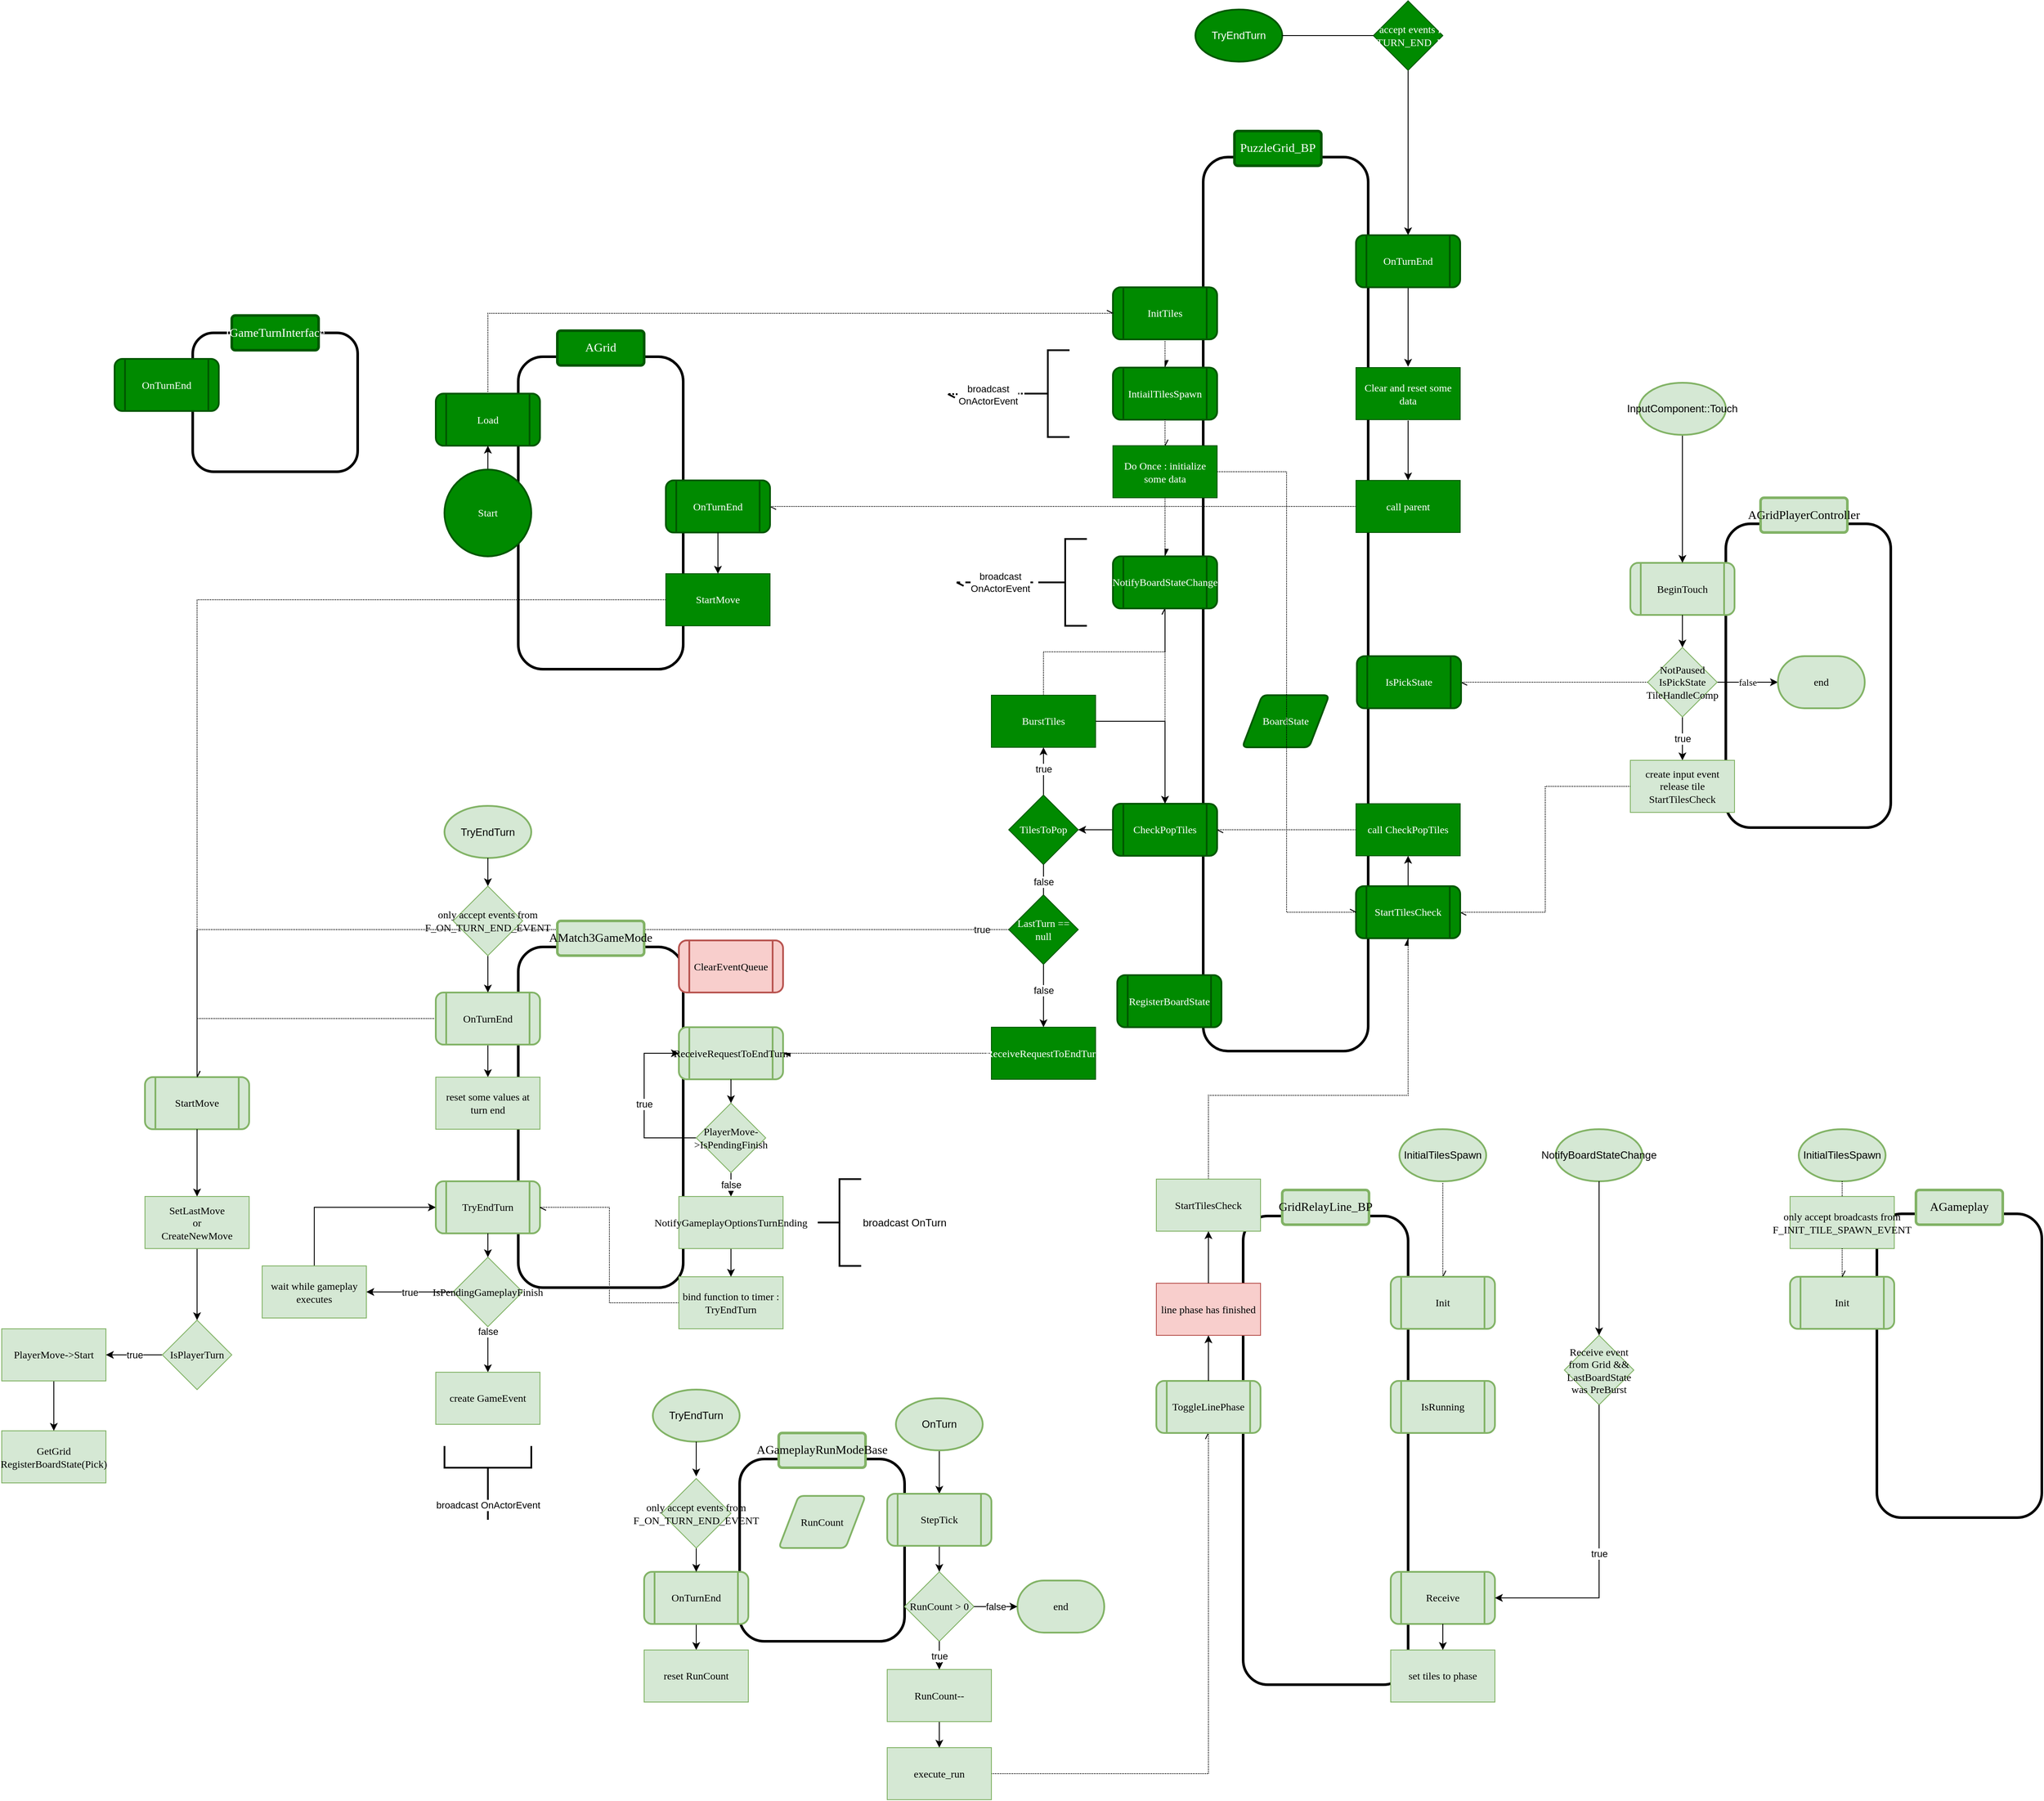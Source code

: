 <mxfile version="17.2.4" type="device"><diagram id="4u5bkuqh8i6XdxuR7M9z" name="Page-1"><mxGraphModel dx="3418" dy="2341" grid="0" gridSize="10" guides="1" tooltips="1" connect="1" arrows="1" fold="1" page="0" pageScale="1" pageWidth="850" pageHeight="1100" math="0" shadow="0"><root><mxCell id="0"/><mxCell id="1" parent="0"/><mxCell id="tUk5uRvc3jzENsE6eNhE-14" value="true" style="edgeStyle=orthogonalEdgeStyle;rounded=0;orthogonalLoop=1;jettySize=auto;html=1;entryX=0.5;entryY=0;entryDx=0;entryDy=0;dashed=1;dashPattern=1 1;endArrow=openAsync;endFill=0;exitX=0;exitY=0.5;exitDx=0;exitDy=0;" parent="1" source="tUk5uRvc3jzENsE6eNhE-1" target="tUk5uRvc3jzENsE6eNhE-5" edge="1"><mxGeometry x="-0.946" relative="1" as="geometry"><mxPoint x="-1090" y="-450" as="sourcePoint"/><mxPoint x="-1" as="offset"/></mxGeometry></mxCell><mxCell id="MBbvaIJwoHW28Qbj01Hp-18" value="" style="rounded=1;whiteSpace=wrap;html=1;fillColor=none;strokeWidth=3;fontFamily=SF Mono;container=0;" parent="1" vertex="1"><mxGeometry x="-1250" y="160" width="190" height="210" as="geometry"/></mxCell><mxCell id="Pdlf1XNlI2ffIAsFYT93-34" style="rounded=0;orthogonalLoop=1;jettySize=auto;html=1;exitX=0;exitY=0.5;exitDx=0;exitDy=0;entryX=1;entryY=0.5;entryDx=0;entryDy=0;fontFamily=SF Mono;dashed=1;dashPattern=1 1;startArrow=none;startFill=0;endArrow=openAsync;endFill=0;" parent="1" source="Pdlf1XNlI2ffIAsFYT93-3" target="Pdlf1XNlI2ffIAsFYT93-11" edge="1"><mxGeometry relative="1" as="geometry"/></mxCell><mxCell id="sbsRxTnk66kGfVWNklD2-23" value="" style="rounded=1;whiteSpace=wrap;html=1;fillColor=none;strokeWidth=3;fontFamily=SF Mono;" parent="1" vertex="1"><mxGeometry x="-114" y="-917.5" width="190" height="350" as="geometry"/></mxCell><mxCell id="sbsRxTnk66kGfVWNklD2-30" style="edgeStyle=orthogonalEdgeStyle;shape=connector;rounded=0;orthogonalLoop=1;jettySize=auto;html=1;exitX=1;exitY=0.5;exitDx=0;exitDy=0;labelBackgroundColor=default;fontFamily=SF Mono;fontSize=11;fontColor=default;endArrow=classic;endFill=1;strokeColor=default;" parent="1" edge="1"><mxGeometry relative="1" as="geometry"><mxPoint x="20" y="-710" as="sourcePoint"/></mxGeometry></mxCell><mxCell id="1tW_4isM74G8-kD3DywX-2" value="BeginTouch" style="shape=process;whiteSpace=wrap;html=1;backgroundOutline=1;fillColor=#d5e8d4;strokeColor=#82b366;rounded=1;fontFamily=SF Mono;strokeWidth=2;" parent="1" vertex="1"><mxGeometry x="-224" y="-872.5" width="120" height="60" as="geometry"/></mxCell><mxCell id="1tW_4isM74G8-kD3DywX-8" style="edgeStyle=orthogonalEdgeStyle;rounded=0;orthogonalLoop=1;jettySize=auto;html=1;exitX=0.5;exitY=1;exitDx=0;exitDy=0;entryX=0.5;entryY=0;entryDx=0;entryDy=0;endArrow=classic;endFill=1;fontFamily=SF Mono;" parent="1" source="1tW_4isM74G8-kD3DywX-2" target="Pdlf1XNlI2ffIAsFYT93-3" edge="1"><mxGeometry relative="1" as="geometry"/></mxCell><mxCell id="SENwZf0jZD7FWOnmWLHz-11" style="edgeStyle=orthogonalEdgeStyle;rounded=0;orthogonalLoop=1;jettySize=auto;html=1;exitX=1;exitY=0.5;exitDx=0;exitDy=0;entryX=0.5;entryY=0;entryDx=0;entryDy=0;fontFamily=SF Mono;" parent="1" edge="1"><mxGeometry relative="1" as="geometry"><mxPoint x="20" y="-710" as="sourcePoint"/></mxGeometry></mxCell><mxCell id="Pdlf1XNlI2ffIAsFYT93-6" value="false" style="edgeStyle=orthogonalEdgeStyle;rounded=0;orthogonalLoop=1;jettySize=auto;html=1;exitX=1;exitY=0.5;exitDx=0;exitDy=0;entryX=0;entryY=0.5;entryDx=0;entryDy=0;fontFamily=SF Mono;entryPerimeter=0;" parent="1" source="Pdlf1XNlI2ffIAsFYT93-3" target="Pdlf1XNlI2ffIAsFYT93-7" edge="1"><mxGeometry relative="1" as="geometry"><mxPoint x="-164" y="-647.5" as="targetPoint"/></mxGeometry></mxCell><mxCell id="8Kdt5oho96U8Z3RHlDYo-58" value="true" style="edgeStyle=orthogonalEdgeStyle;rounded=0;orthogonalLoop=1;jettySize=auto;html=1;exitX=0.5;exitY=1;exitDx=0;exitDy=0;" parent="1" source="Pdlf1XNlI2ffIAsFYT93-3" target="Pdlf1XNlI2ffIAsFYT93-4" edge="1"><mxGeometry relative="1" as="geometry"/></mxCell><mxCell id="Pdlf1XNlI2ffIAsFYT93-3" value="NotPaused&lt;br&gt;IsPickState&lt;br&gt;TileHandleComp" style="rhombus;whiteSpace=wrap;html=1;fontFamily=SF Mono;fillColor=#d5e8d4;strokeColor=#82b366;" parent="1" vertex="1"><mxGeometry x="-204" y="-775" width="80" height="80" as="geometry"/></mxCell><mxCell id="MBbvaIJwoHW28Qbj01Hp-10" style="edgeStyle=orthogonalEdgeStyle;rounded=0;orthogonalLoop=1;jettySize=auto;html=1;exitX=0;exitY=0.5;exitDx=0;exitDy=0;entryX=1;entryY=0.5;entryDx=0;entryDy=0;dashed=1;dashPattern=1 1;endArrow=openAsync;endFill=0;" parent="1" source="Pdlf1XNlI2ffIAsFYT93-4" target="8Kdt5oho96U8Z3RHlDYo-17" edge="1"><mxGeometry relative="1" as="geometry"/></mxCell><mxCell id="Pdlf1XNlI2ffIAsFYT93-4" value="create input event&lt;br&gt;release tile&lt;br&gt;StartTilesCheck" style="rounded=0;whiteSpace=wrap;html=1;fillColor=#d5e8d4;strokeColor=#82b366;fontFamily=SF Mono;" parent="1" vertex="1"><mxGeometry x="-224" y="-645" width="120" height="60" as="geometry"/></mxCell><mxCell id="Pdlf1XNlI2ffIAsFYT93-7" value="end" style="strokeWidth=2;html=1;shape=mxgraph.flowchart.terminator;whiteSpace=wrap;fontFamily=SF Mono;fillColor=#d5e8d4;strokeColor=#82b366;" parent="1" vertex="1"><mxGeometry x="-54" y="-765" width="100" height="60" as="geometry"/></mxCell><mxCell id="Pdlf1XNlI2ffIAsFYT93-8" value="" style="rounded=1;whiteSpace=wrap;html=1;fillColor=none;strokeWidth=3;fontFamily=SF Mono;" parent="1" vertex="1"><mxGeometry x="-716" y="-1340" width="190" height="1030" as="geometry"/></mxCell><mxCell id="Pdlf1XNlI2ffIAsFYT93-11" value="IsPickState" style="shape=process;whiteSpace=wrap;html=1;backgroundOutline=1;fillColor=#008a00;strokeColor=#005700;rounded=1;fontFamily=SF Mono;strokeWidth=2;fontColor=#ffffff;" parent="1" vertex="1"><mxGeometry x="-539" y="-765" width="120" height="60" as="geometry"/></mxCell><mxCell id="Pdlf1XNlI2ffIAsFYT93-56" style="rounded=0;orthogonalLoop=1;jettySize=auto;html=1;exitX=0;exitY=0.5;exitDx=0;exitDy=0;entryX=1;entryY=0.5;entryDx=0;entryDy=0;dashed=1;dashPattern=1 1;endArrow=async;endFill=1;edgeStyle=orthogonalEdgeStyle;" parent="1" source="Pdlf1XNlI2ffIAsFYT93-44" target="Pdlf1XNlI2ffIAsFYT93-46" edge="1"><mxGeometry relative="1" as="geometry"/></mxCell><mxCell id="Pdlf1XNlI2ffIAsFYT93-44" value="ReceiveRequestToEndTurn" style="rounded=0;whiteSpace=wrap;html=1;fillColor=#008a00;strokeColor=#005700;fontFamily=SF Mono;fontColor=#ffffff;" parent="1" vertex="1"><mxGeometry x="-960" y="-337.5" width="120" height="60" as="geometry"/></mxCell><mxCell id="Pdlf1XNlI2ffIAsFYT93-50" style="edgeStyle=orthogonalEdgeStyle;rounded=0;orthogonalLoop=1;jettySize=auto;html=1;exitX=0.5;exitY=1;exitDx=0;exitDy=0;entryX=0.5;entryY=0;entryDx=0;entryDy=0;exitPerimeter=0;" parent="1" source="TJxeZO9srh5Wf3bM02Mr-9" target="1tW_4isM74G8-kD3DywX-2" edge="1"><mxGeometry relative="1" as="geometry"><mxPoint x="-74" y="-1027.5" as="sourcePoint"/></mxGeometry></mxCell><mxCell id="Pdlf1XNlI2ffIAsFYT93-35" value="" style="rounded=1;whiteSpace=wrap;html=1;fillColor=none;strokeWidth=3;fontFamily=SF Mono;" parent="1" vertex="1"><mxGeometry x="-1505" y="-430" width="190" height="392.5" as="geometry"/></mxCell><mxCell id="Pdlf1XNlI2ffIAsFYT93-37" value="TryEndTurn" style="shape=process;whiteSpace=wrap;html=1;backgroundOutline=1;fillColor=#d5e8d4;strokeColor=#82b366;rounded=1;fontFamily=SF Mono;strokeWidth=2;" parent="1" vertex="1"><mxGeometry x="-1600" y="-160" width="120" height="60" as="geometry"/></mxCell><mxCell id="Pdlf1XNlI2ffIAsFYT93-69" value="true" style="edgeStyle=orthogonalEdgeStyle;rounded=0;orthogonalLoop=1;jettySize=auto;html=1;exitX=0;exitY=0.5;exitDx=0;exitDy=0;entryX=1;entryY=0.5;entryDx=0;entryDy=0;" parent="1" source="Pdlf1XNlI2ffIAsFYT93-39" target="Pdlf1XNlI2ffIAsFYT93-66" edge="1"><mxGeometry relative="1" as="geometry"/></mxCell><mxCell id="8Kdt5oho96U8Z3RHlDYo-18" value="false" style="edgeStyle=orthogonalEdgeStyle;rounded=0;orthogonalLoop=1;jettySize=auto;html=1;exitX=0.5;exitY=1;exitDx=0;exitDy=0;entryX=0.5;entryY=0;entryDx=0;entryDy=0;startArrow=none;startFill=0;endArrow=classic;endFill=1;" parent="1" source="Pdlf1XNlI2ffIAsFYT93-39" target="8Kdt5oho96U8Z3RHlDYo-21" edge="1"><mxGeometry x="-0.811" relative="1" as="geometry"><mxPoint x="-1540" y="57.5" as="targetPoint"/><mxPoint as="offset"/></mxGeometry></mxCell><mxCell id="Pdlf1XNlI2ffIAsFYT93-39" value="IsPendingGameplayFinish" style="rhombus;whiteSpace=wrap;html=1;fontFamily=SF Mono;fillColor=#d5e8d4;strokeColor=#82b366;" parent="1" vertex="1"><mxGeometry x="-1580" y="-72.5" width="80" height="80" as="geometry"/></mxCell><mxCell id="Pdlf1XNlI2ffIAsFYT93-42" style="edgeStyle=orthogonalEdgeStyle;rounded=0;orthogonalLoop=1;jettySize=auto;html=1;exitX=0.5;exitY=1;exitDx=0;exitDy=0;entryX=0.5;entryY=0;entryDx=0;entryDy=0;" parent="1" source="Pdlf1XNlI2ffIAsFYT93-37" target="Pdlf1XNlI2ffIAsFYT93-39" edge="1"><mxGeometry relative="1" as="geometry"/></mxCell><mxCell id="Pdlf1XNlI2ffIAsFYT93-70" style="edgeStyle=orthogonalEdgeStyle;rounded=0;orthogonalLoop=1;jettySize=auto;html=1;exitX=0.5;exitY=0;exitDx=0;exitDy=0;entryX=0;entryY=0.5;entryDx=0;entryDy=0;" parent="1" source="Pdlf1XNlI2ffIAsFYT93-66" target="Pdlf1XNlI2ffIAsFYT93-37" edge="1"><mxGeometry relative="1" as="geometry"/></mxCell><mxCell id="Pdlf1XNlI2ffIAsFYT93-66" value="wait while gameplay executes" style="rounded=0;whiteSpace=wrap;html=1;fillColor=#d5e8d4;strokeColor=#82b366;fontFamily=SF Mono;" parent="1" vertex="1"><mxGeometry x="-1800" y="-62.5" width="120" height="60" as="geometry"/></mxCell><mxCell id="8Kdt5oho96U8Z3RHlDYo-2" value="&lt;font style=&quot;font-size: 14px&quot;&gt;AMatch3GameMode&lt;/font&gt;" style="rounded=1;arcSize=10;whiteSpace=wrap;html=1;align=center;fillColor=#d5e8d4;strokeColor=#82b366;fontFamily=SF Mono;strokeWidth=3;" parent="1" vertex="1"><mxGeometry x="-1460" y="-460" width="100" height="40" as="geometry"/></mxCell><mxCell id="8Kdt5oho96U8Z3RHlDYo-3" value="&lt;font style=&quot;font-size: 14px&quot;&gt;PuzzleGrid_BP&lt;/font&gt;" style="rounded=1;arcSize=10;whiteSpace=wrap;html=1;align=center;fillColor=#008a00;strokeColor=#005700;fontFamily=SF Mono;strokeWidth=3;fontColor=#ffffff;" parent="1" vertex="1"><mxGeometry x="-680" y="-1370" width="100" height="40" as="geometry"/></mxCell><mxCell id="8Kdt5oho96U8Z3RHlDYo-4" value="&lt;font style=&quot;font-size: 14px&quot;&gt;AGridPlayerController&lt;/font&gt;" style="rounded=1;arcSize=10;whiteSpace=wrap;html=1;align=center;fillColor=#d5e8d4;strokeColor=#82b366;fontFamily=SF Mono;strokeWidth=3;" parent="1" vertex="1"><mxGeometry x="-74" y="-947.5" width="100" height="40" as="geometry"/></mxCell><mxCell id="8Kdt5oho96U8Z3RHlDYo-6" style="edgeStyle=orthogonalEdgeStyle;rounded=0;orthogonalLoop=1;jettySize=auto;html=1;exitX=0;exitY=0.5;exitDx=0;exitDy=0;entryX=1;entryY=0.5;entryDx=0;entryDy=0;dashed=1;dashPattern=1 1;endArrow=openAsync;endFill=0;" parent="1" source="Pdlf1XNlI2ffIAsFYT93-47" target="Pdlf1XNlI2ffIAsFYT93-37" edge="1"><mxGeometry relative="1" as="geometry"/></mxCell><mxCell id="8Kdt5oho96U8Z3RHlDYo-8" value="BoardState" style="shape=parallelogram;html=1;strokeWidth=2;perimeter=parallelogramPerimeter;whiteSpace=wrap;rounded=1;arcSize=12;size=0.23;fontFamily=SF Mono;fillColor=#008a00;strokeColor=#005700;fontColor=#ffffff;" parent="1" vertex="1"><mxGeometry x="-671" y="-720" width="100" height="60" as="geometry"/></mxCell><mxCell id="8Kdt5oho96U8Z3RHlDYo-12" value="RegisterBoardState" style="shape=process;whiteSpace=wrap;html=1;backgroundOutline=1;fillColor=#008a00;strokeColor=#005700;rounded=1;fontFamily=SF Mono;strokeWidth=2;fontColor=#ffffff;" parent="1" vertex="1"><mxGeometry x="-815" y="-397.5" width="120" height="60" as="geometry"/></mxCell><mxCell id="MBbvaIJwoHW28Qbj01Hp-40" style="edgeStyle=orthogonalEdgeStyle;rounded=0;orthogonalLoop=1;jettySize=auto;html=1;exitX=0.5;exitY=0;exitDx=0;exitDy=0;entryX=0.5;entryY=1;entryDx=0;entryDy=0;" parent="1" source="8Kdt5oho96U8Z3RHlDYo-17" target="MBbvaIJwoHW28Qbj01Hp-9" edge="1"><mxGeometry relative="1" as="geometry"/></mxCell><mxCell id="8Kdt5oho96U8Z3RHlDYo-17" value="StartTilesCheck" style="shape=process;whiteSpace=wrap;html=1;backgroundOutline=1;fillColor=#008a00;strokeColor=#005700;rounded=1;fontFamily=SF Mono;strokeWidth=2;fontColor=#ffffff;" parent="1" vertex="1"><mxGeometry x="-540" y="-500" width="120" height="60" as="geometry"/></mxCell><mxCell id="8Kdt5oho96U8Z3RHlDYo-21" value="create GameEvent" style="rounded=0;whiteSpace=wrap;html=1;fillColor=#d5e8d4;strokeColor=#82b366;fontFamily=SF Mono;" parent="1" vertex="1"><mxGeometry x="-1600" y="60" width="120" height="60" as="geometry"/></mxCell><mxCell id="8Kdt5oho96U8Z3RHlDYo-53" style="rounded=0;orthogonalLoop=1;jettySize=auto;html=1;exitX=0.5;exitY=0;exitDx=0;exitDy=0;entryX=0.5;entryY=1;entryDx=0;entryDy=0;dashed=1;dashPattern=1 1;endArrow=async;endFill=1;edgeStyle=orthogonalEdgeStyle;" parent="1" source="8Kdt5oho96U8Z3RHlDYo-50" target="8Kdt5oho96U8Z3RHlDYo-17" edge="1"><mxGeometry relative="1" as="geometry"><Array as="points"><mxPoint x="-710" y="-259"/><mxPoint x="-480" y="-259"/></Array></mxGeometry></mxCell><mxCell id="Pdlf1XNlI2ffIAsFYT93-46" value="ReceiveRequestToEndTurn" style="shape=process;whiteSpace=wrap;html=1;backgroundOutline=1;fillColor=#d5e8d4;strokeColor=#82b366;rounded=1;fontFamily=SF Mono;strokeWidth=2;perimeterSpacing=0;" parent="1" vertex="1"><mxGeometry x="-1320" y="-337.5" width="120" height="60" as="geometry"/></mxCell><mxCell id="Pdlf1XNlI2ffIAsFYT93-47" value="bind function to timer : TryEndTurn" style="rounded=0;whiteSpace=wrap;html=1;fillColor=#d5e8d4;strokeColor=#82b366;fontFamily=SF Mono;" parent="1" vertex="1"><mxGeometry x="-1320" y="-50" width="120" height="60" as="geometry"/></mxCell><mxCell id="Pdlf1XNlI2ffIAsFYT93-48" value="false" style="edgeStyle=orthogonalEdgeStyle;rounded=0;orthogonalLoop=1;jettySize=auto;html=1;exitX=0.5;exitY=1;exitDx=0;exitDy=0;entryX=0.5;entryY=0;entryDx=0;entryDy=0;startArrow=none;" parent="1" source="poTWbWpAR7tKlDeJ-Hli-2" target="MBbvaIJwoHW28Qbj01Hp-13" edge="1"><mxGeometry relative="1" as="geometry"/></mxCell><mxCell id="MBbvaIJwoHW28Qbj01Hp-12" style="edgeStyle=none;rounded=0;orthogonalLoop=1;jettySize=auto;html=1;exitX=0;exitY=0.5;exitDx=0;exitDy=0;entryX=1;entryY=0.5;entryDx=0;entryDy=0;dashed=1;dashPattern=1 1;endArrow=openAsync;endFill=0;" parent="1" source="MBbvaIJwoHW28Qbj01Hp-9" target="Pdlf1XNlI2ffIAsFYT93-51" edge="1"><mxGeometry relative="1" as="geometry"/></mxCell><mxCell id="MBbvaIJwoHW28Qbj01Hp-9" value="call CheckPopTiles" style="rounded=0;whiteSpace=wrap;html=1;fillColor=#008a00;strokeColor=#005700;fontFamily=SF Mono;fontColor=#ffffff;" parent="1" vertex="1"><mxGeometry x="-540" y="-595" width="120" height="60" as="geometry"/></mxCell><mxCell id="MBbvaIJwoHW28Qbj01Hp-15" style="edgeStyle=orthogonalEdgeStyle;rounded=0;orthogonalLoop=1;jettySize=auto;html=1;exitX=0.5;exitY=1;exitDx=0;exitDy=0;entryX=0.5;entryY=0;entryDx=0;entryDy=0;" parent="1" source="MBbvaIJwoHW28Qbj01Hp-13" target="Pdlf1XNlI2ffIAsFYT93-47" edge="1"><mxGeometry relative="1" as="geometry"/></mxCell><mxCell id="MBbvaIJwoHW28Qbj01Hp-13" value="NotifyGameplayOptionsTurnEnding" style="rounded=0;whiteSpace=wrap;html=1;fillColor=#d5e8d4;strokeColor=#82b366;fontFamily=SF Mono;" parent="1" vertex="1"><mxGeometry x="-1320" y="-142.5" width="120" height="60" as="geometry"/></mxCell><mxCell id="MBbvaIJwoHW28Qbj01Hp-26" style="rounded=0;orthogonalLoop=1;jettySize=auto;html=1;exitX=1;exitY=0.5;exitDx=0;exitDy=0;entryX=0.5;entryY=1;entryDx=0;entryDy=0;endArrow=openAsync;endFill=0;dashed=1;dashPattern=1 1;edgeStyle=orthogonalEdgeStyle;" parent="1" source="MBbvaIJwoHW28Qbj01Hp-21" target="8Kdt5oho96U8Z3RHlDYo-48" edge="1"><mxGeometry relative="1" as="geometry"/></mxCell><mxCell id="MBbvaIJwoHW28Qbj01Hp-28" value="broadcast OnTurn" style="strokeWidth=2;html=1;shape=mxgraph.flowchart.annotation_2;align=left;labelPosition=right;pointerEvents=1;rotation=0;fillColor=#d5e8d4;strokeColor=#000000;" parent="1" vertex="1"><mxGeometry x="-1160" y="-162.5" width="50" height="100" as="geometry"/></mxCell><mxCell id="MBbvaIJwoHW28Qbj01Hp-63" style="edgeStyle=orthogonalEdgeStyle;rounded=0;orthogonalLoop=1;jettySize=auto;html=1;exitX=0;exitY=0.5;exitDx=0;exitDy=0;entryX=1;entryY=0.5;entryDx=0;entryDy=0;" parent="1" edge="1"><mxGeometry relative="1" as="geometry"><mxPoint x="-820" y="-770" as="sourcePoint"/></mxGeometry></mxCell><mxCell id="MBbvaIJwoHW28Qbj01Hp-47" style="edgeStyle=orthogonalEdgeStyle;rounded=0;orthogonalLoop=1;jettySize=auto;html=1;exitX=0;exitY=0.5;exitDx=0;exitDy=0;entryX=1;entryY=0.5;entryDx=0;entryDy=0;" parent="1" source="Pdlf1XNlI2ffIAsFYT93-51" target="MBbvaIJwoHW28Qbj01Hp-43" edge="1"><mxGeometry relative="1" as="geometry"/></mxCell><mxCell id="TJxeZO9srh5Wf3bM02Mr-25" style="edgeStyle=orthogonalEdgeStyle;rounded=0;orthogonalLoop=1;jettySize=auto;html=1;exitX=0.5;exitY=0;exitDx=0;exitDy=0;entryX=0.5;entryY=1;entryDx=0;entryDy=0;dashed=1;dashPattern=1 1;endArrow=openAsync;endFill=0;" parent="1" source="Pdlf1XNlI2ffIAsFYT93-51" target="TJxeZO9srh5Wf3bM02Mr-4" edge="1"><mxGeometry relative="1" as="geometry"/></mxCell><mxCell id="Pdlf1XNlI2ffIAsFYT93-51" value="CheckPopTiles" style="shape=process;whiteSpace=wrap;html=1;backgroundOutline=1;fillColor=#008a00;strokeColor=#005700;rounded=1;fontFamily=SF Mono;strokeWidth=2;fontColor=#ffffff;" parent="1" vertex="1"><mxGeometry x="-820" y="-595" width="120" height="60" as="geometry"/></mxCell><mxCell id="MBbvaIJwoHW28Qbj01Hp-46" value="true" style="edgeStyle=orthogonalEdgeStyle;rounded=0;orthogonalLoop=1;jettySize=auto;html=1;exitX=0.5;exitY=0;exitDx=0;exitDy=0;entryX=0.5;entryY=1;entryDx=0;entryDy=0;" parent="1" source="MBbvaIJwoHW28Qbj01Hp-43" target="MBbvaIJwoHW28Qbj01Hp-44" edge="1"><mxGeometry x="0.111" relative="1" as="geometry"><mxPoint as="offset"/></mxGeometry></mxCell><mxCell id="poTWbWpAR7tKlDeJ-Hli-15" value="false" style="edgeStyle=orthogonalEdgeStyle;rounded=0;jumpStyle=none;jumpSize=6;orthogonalLoop=1;jettySize=auto;html=1;exitX=0.5;exitY=1;exitDx=0;exitDy=0;endArrow=classic;endFill=1;endSize=6;startArrow=none;" parent="1" source="tUk5uRvc3jzENsE6eNhE-1" target="Pdlf1XNlI2ffIAsFYT93-44" edge="1"><mxGeometry x="-0.172" relative="1" as="geometry"><Array as="points"><mxPoint x="-900" y="-380"/><mxPoint x="-900" y="-380"/></Array><mxPoint as="offset"/></mxGeometry></mxCell><mxCell id="MBbvaIJwoHW28Qbj01Hp-43" value="TilesToPop" style="rhombus;whiteSpace=wrap;html=1;fontFamily=SF Mono;fillColor=#008a00;strokeColor=#005700;fontColor=#ffffff;" parent="1" vertex="1"><mxGeometry x="-940" y="-605" width="80" height="80" as="geometry"/></mxCell><mxCell id="MBbvaIJwoHW28Qbj01Hp-45" style="edgeStyle=orthogonalEdgeStyle;rounded=0;orthogonalLoop=1;jettySize=auto;html=1;exitX=1;exitY=0.5;exitDx=0;exitDy=0;entryX=0.5;entryY=0;entryDx=0;entryDy=0;" parent="1" source="MBbvaIJwoHW28Qbj01Hp-44" target="Pdlf1XNlI2ffIAsFYT93-51" edge="1"><mxGeometry relative="1" as="geometry"/></mxCell><mxCell id="TJxeZO9srh5Wf3bM02Mr-59" style="edgeStyle=orthogonalEdgeStyle;rounded=0;orthogonalLoop=1;jettySize=auto;html=1;exitX=0.5;exitY=0;exitDx=0;exitDy=0;entryX=0.5;entryY=1;entryDx=0;entryDy=0;dashed=1;endArrow=openAsync;endFill=0;strokeWidth=1;dashPattern=1 1;" parent="1" source="MBbvaIJwoHW28Qbj01Hp-44" target="TJxeZO9srh5Wf3bM02Mr-4" edge="1"><mxGeometry relative="1" as="geometry"/></mxCell><mxCell id="MBbvaIJwoHW28Qbj01Hp-44" value="BurstTiles" style="rounded=0;whiteSpace=wrap;html=1;fillColor=#008a00;strokeColor=#005700;fontFamily=SF Mono;fontColor=#ffffff;" parent="1" vertex="1"><mxGeometry x="-960" y="-720" width="120" height="60" as="geometry"/></mxCell><mxCell id="8Kdt5oho96U8Z3RHlDYo-47" value="" style="rounded=1;whiteSpace=wrap;html=1;fillColor=none;strokeWidth=3;fontFamily=SF Mono;container=0;" parent="1" vertex="1"><mxGeometry x="-670" y="-120" width="190" height="540" as="geometry"/></mxCell><mxCell id="8Kdt5oho96U8Z3RHlDYo-46" value="&lt;span style=&quot;font-size: 14px&quot;&gt;GridRelayLine_BP&lt;/span&gt;" style="rounded=1;arcSize=10;whiteSpace=wrap;html=1;align=center;fillColor=#d5e8d4;strokeColor=#82b366;fontFamily=SF Mono;strokeWidth=3;container=0;" parent="1" vertex="1"><mxGeometry x="-625" y="-150" width="100" height="40" as="geometry"/></mxCell><mxCell id="8Kdt5oho96U8Z3RHlDYo-48" value="ToggleLinePhase" style="shape=process;whiteSpace=wrap;html=1;backgroundOutline=1;fillColor=#d5e8d4;strokeColor=#82b366;rounded=1;fontFamily=SF Mono;strokeWidth=2;container=0;" parent="1" vertex="1"><mxGeometry x="-770" y="70" width="120" height="60" as="geometry"/></mxCell><mxCell id="8Kdt5oho96U8Z3RHlDYo-49" value="line phase has finished" style="rounded=0;whiteSpace=wrap;html=1;fillColor=#f8cecc;strokeColor=#b85450;fontFamily=SF Mono;container=0;" parent="1" vertex="1"><mxGeometry x="-770" y="-42.5" width="120" height="60" as="geometry"/></mxCell><mxCell id="MBbvaIJwoHW28Qbj01Hp-24" style="edgeStyle=orthogonalEdgeStyle;rounded=0;orthogonalLoop=1;jettySize=auto;html=1;exitX=0.5;exitY=0;exitDx=0;exitDy=0;entryX=0.5;entryY=1;entryDx=0;entryDy=0;" parent="1" source="8Kdt5oho96U8Z3RHlDYo-48" target="8Kdt5oho96U8Z3RHlDYo-49" edge="1"><mxGeometry relative="1" as="geometry"/></mxCell><mxCell id="8Kdt5oho96U8Z3RHlDYo-50" value="StartTilesCheck" style="rounded=0;whiteSpace=wrap;html=1;fillColor=#d5e8d4;strokeColor=#82b366;fontFamily=SF Mono;container=0;" parent="1" vertex="1"><mxGeometry x="-770" y="-162.5" width="120" height="60" as="geometry"/></mxCell><mxCell id="MBbvaIJwoHW28Qbj01Hp-25" style="edgeStyle=orthogonalEdgeStyle;rounded=0;orthogonalLoop=1;jettySize=auto;html=1;exitX=0.5;exitY=0;exitDx=0;exitDy=0;entryX=0.5;entryY=1;entryDx=0;entryDy=0;" parent="1" source="8Kdt5oho96U8Z3RHlDYo-49" target="8Kdt5oho96U8Z3RHlDYo-50" edge="1"><mxGeometry relative="1" as="geometry"/></mxCell><mxCell id="MBbvaIJwoHW28Qbj01Hp-33" value="RunCount" style="shape=parallelogram;html=1;strokeWidth=2;perimeter=parallelogramPerimeter;whiteSpace=wrap;rounded=1;arcSize=12;size=0.23;fontFamily=SF Mono;fillColor=#d5e8d4;strokeColor=#82b366;" parent="1" vertex="1"><mxGeometry x="-1205" y="202.5" width="100" height="60" as="geometry"/></mxCell><mxCell id="MBbvaIJwoHW28Qbj01Hp-21" value="execute_run" style="rounded=0;whiteSpace=wrap;html=1;fillColor=#d5e8d4;strokeColor=#82b366;fontFamily=SF Mono;container=0;" parent="1" vertex="1"><mxGeometry x="-1080" y="492.5" width="120" height="60" as="geometry"/></mxCell><mxCell id="MBbvaIJwoHW28Qbj01Hp-19" value="&lt;span style=&quot;font-size: 14px&quot;&gt;AGameplayRunModeBase&lt;/span&gt;" style="rounded=1;arcSize=10;whiteSpace=wrap;html=1;align=center;fillColor=#d5e8d4;strokeColor=#82b366;fontFamily=SF Mono;strokeWidth=3;container=0;" parent="1" vertex="1"><mxGeometry x="-1205" y="130" width="100" height="40" as="geometry"/></mxCell><mxCell id="MBbvaIJwoHW28Qbj01Hp-30" value="RunCount &amp;gt; 0" style="rhombus;whiteSpace=wrap;html=1;fontFamily=SF Mono;fillColor=#d5e8d4;strokeColor=#82b366;" parent="1" vertex="1"><mxGeometry x="-1060" y="290" width="80" height="80" as="geometry"/></mxCell><mxCell id="MBbvaIJwoHW28Qbj01Hp-38" style="edgeStyle=orthogonalEdgeStyle;rounded=0;orthogonalLoop=1;jettySize=auto;html=1;exitX=0.5;exitY=1;exitDx=0;exitDy=0;entryX=0.5;entryY=0;entryDx=0;entryDy=0;" parent="1" source="MBbvaIJwoHW28Qbj01Hp-31" target="MBbvaIJwoHW28Qbj01Hp-21" edge="1"><mxGeometry relative="1" as="geometry"/></mxCell><mxCell id="MBbvaIJwoHW28Qbj01Hp-31" value="RunCount--" style="rounded=0;whiteSpace=wrap;html=1;fillColor=#d5e8d4;strokeColor=#82b366;fontFamily=SF Mono;container=0;" parent="1" vertex="1"><mxGeometry x="-1080" y="402.5" width="120" height="60" as="geometry"/></mxCell><mxCell id="MBbvaIJwoHW28Qbj01Hp-37" value="true" style="edgeStyle=orthogonalEdgeStyle;rounded=0;orthogonalLoop=1;jettySize=auto;html=1;exitX=0.5;exitY=1;exitDx=0;exitDy=0;entryX=0.5;entryY=0;entryDx=0;entryDy=0;" parent="1" source="MBbvaIJwoHW28Qbj01Hp-30" target="MBbvaIJwoHW28Qbj01Hp-31" edge="1"><mxGeometry relative="1" as="geometry"/></mxCell><mxCell id="MBbvaIJwoHW28Qbj01Hp-35" value="end" style="strokeWidth=2;html=1;shape=mxgraph.flowchart.terminator;whiteSpace=wrap;fontFamily=SF Mono;fillColor=#d5e8d4;strokeColor=#82b366;" parent="1" vertex="1"><mxGeometry x="-930" y="300" width="100" height="60" as="geometry"/></mxCell><mxCell id="MBbvaIJwoHW28Qbj01Hp-36" value="false" style="edgeStyle=orthogonalEdgeStyle;rounded=0;orthogonalLoop=1;jettySize=auto;html=1;exitX=1;exitY=0.5;exitDx=0;exitDy=0;entryX=0;entryY=0.5;entryDx=0;entryDy=0;entryPerimeter=0;" parent="1" source="MBbvaIJwoHW28Qbj01Hp-30" target="MBbvaIJwoHW28Qbj01Hp-35" edge="1"><mxGeometry relative="1" as="geometry"/></mxCell><mxCell id="MBbvaIJwoHW28Qbj01Hp-56" value="IsRunning" style="shape=process;whiteSpace=wrap;html=1;backgroundOutline=1;fillColor=#d5e8d4;strokeColor=#82b366;rounded=1;fontFamily=SF Mono;strokeWidth=2;container=0;" parent="1" vertex="1"><mxGeometry x="-500" y="70" width="120" height="60" as="geometry"/></mxCell><mxCell id="MBbvaIJwoHW28Qbj01Hp-71" value="broadcast OnActorEvent" style="edgeStyle=orthogonalEdgeStyle;rounded=0;orthogonalLoop=1;jettySize=auto;html=1;exitX=0;exitY=0.5;exitDx=0;exitDy=0;exitPerimeter=0;endArrow=none;endFill=0;strokeWidth=2;fillColor=#d5e8d4;strokeColor=#000000;" parent="1" source="MBbvaIJwoHW28Qbj01Hp-70" edge="1"><mxGeometry relative="1" as="geometry"><mxPoint x="-1540" y="230" as="targetPoint"/></mxGeometry></mxCell><mxCell id="MBbvaIJwoHW28Qbj01Hp-70" value="" style="strokeWidth=2;html=1;shape=mxgraph.flowchart.annotation_2;align=left;labelPosition=right;pointerEvents=1;rotation=-90;fillColor=#d5e8d4;strokeColor=#000000;" parent="1" vertex="1"><mxGeometry x="-1565" y="120" width="50" height="100" as="geometry"/></mxCell><mxCell id="MBbvaIJwoHW28Qbj01Hp-78" style="edgeStyle=orthogonalEdgeStyle;rounded=0;orthogonalLoop=1;jettySize=auto;html=1;exitX=0.5;exitY=1;exitDx=0;exitDy=0;entryX=0.5;entryY=0;entryDx=0;entryDy=0;strokeColor=#000000;startArrow=none;" parent="1" source="TJxeZO9srh5Wf3bM02Mr-76" target="MBbvaIJwoHW28Qbj01Hp-3" edge="1"><mxGeometry relative="1" as="geometry"/></mxCell><mxCell id="MBbvaIJwoHW28Qbj01Hp-76" style="edgeStyle=orthogonalEdgeStyle;rounded=0;orthogonalLoop=1;jettySize=auto;html=1;exitX=0.5;exitY=1;exitDx=0;exitDy=0;exitPerimeter=0;entryX=0.5;entryY=0;entryDx=0;entryDy=0;" parent="1" source="MBbvaIJwoHW28Qbj01Hp-75" target="MBbvaIJwoHW28Qbj01Hp-20" edge="1"><mxGeometry relative="1" as="geometry"/></mxCell><mxCell id="MBbvaIJwoHW28Qbj01Hp-75" value="OnTurn" style="strokeWidth=2;html=1;shape=mxgraph.flowchart.start_1;whiteSpace=wrap;fillColor=#d5e8d4;strokeColor=#82b366;" parent="1" vertex="1"><mxGeometry x="-1070" y="90" width="100" height="60" as="geometry"/></mxCell><mxCell id="MBbvaIJwoHW28Qbj01Hp-95" style="edgeStyle=orthogonalEdgeStyle;curved=1;rounded=0;orthogonalLoop=1;jettySize=auto;html=1;exitX=0.5;exitY=1;exitDx=0;exitDy=0;strokeColor=#000000;" parent="1" source="MBbvaIJwoHW28Qbj01Hp-20" target="MBbvaIJwoHW28Qbj01Hp-30" edge="1"><mxGeometry relative="1" as="geometry"/></mxCell><mxCell id="MBbvaIJwoHW28Qbj01Hp-20" value="StepTick" style="shape=process;whiteSpace=wrap;html=1;backgroundOutline=1;fillColor=#d5e8d4;strokeColor=#82b366;rounded=1;fontFamily=SF Mono;strokeWidth=2;container=0;" parent="1" vertex="1"><mxGeometry x="-1080" y="200" width="120" height="60" as="geometry"/></mxCell><mxCell id="MBbvaIJwoHW28Qbj01Hp-88" style="edgeStyle=orthogonalEdgeStyle;rounded=0;orthogonalLoop=1;jettySize=auto;html=1;exitX=0.5;exitY=1;exitDx=0;exitDy=0;entryX=0.5;entryY=0;entryDx=0;entryDy=0;strokeColor=#000000;" parent="1" source="MBbvaIJwoHW28Qbj01Hp-80" target="MBbvaIJwoHW28Qbj01Hp-87" edge="1"><mxGeometry relative="1" as="geometry"/></mxCell><mxCell id="MBbvaIJwoHW28Qbj01Hp-87" value="reset some values at turn end" style="rounded=0;whiteSpace=wrap;html=1;fontFamily=SF Mono;fillColor=#d5e8d4;strokeColor=#82b366;" parent="1" vertex="1"><mxGeometry x="-1600" y="-280" width="120" height="60" as="geometry"/></mxCell><mxCell id="MBbvaIJwoHW28Qbj01Hp-98" value="" style="rounded=1;whiteSpace=wrap;html=1;fillColor=none;strokeWidth=3;fontFamily=SF Mono;" parent="1" vertex="1"><mxGeometry x="-1880" y="-1137.5" width="190" height="160" as="geometry"/></mxCell><mxCell id="MBbvaIJwoHW28Qbj01Hp-99" value="&lt;span style=&quot;font-size: 14px&quot;&gt;IGameTurnInterface&lt;/span&gt;" style="rounded=1;arcSize=10;whiteSpace=wrap;html=1;align=center;fillColor=#008a00;strokeColor=#005700;fontFamily=SF Mono;strokeWidth=3;fontColor=#ffffff;" parent="1" vertex="1"><mxGeometry x="-1835" y="-1157.5" width="100" height="40" as="geometry"/></mxCell><mxCell id="MBbvaIJwoHW28Qbj01Hp-100" value="OnTurnEnd" style="shape=process;whiteSpace=wrap;html=1;backgroundOutline=1;fillColor=#008a00;strokeColor=#005700;rounded=1;fontFamily=SF Mono;strokeWidth=2;container=0;fontColor=#ffffff;" parent="1" vertex="1"><mxGeometry x="-1970" y="-1107.5" width="120" height="60" as="geometry"/></mxCell><mxCell id="TJxeZO9srh5Wf3bM02Mr-11" style="edgeStyle=orthogonalEdgeStyle;rounded=0;orthogonalLoop=1;jettySize=auto;html=1;exitX=0.5;exitY=1;exitDx=0;exitDy=0;entryX=0.5;entryY=0;entryDx=0;entryDy=0;endArrow=async;endFill=1;dashed=1;dashPattern=1 1;" parent="1" source="TJxeZO9srh5Wf3bM02Mr-5" target="TJxeZO9srh5Wf3bM02Mr-3" edge="1"><mxGeometry relative="1" as="geometry"/></mxCell><mxCell id="TJxeZO9srh5Wf3bM02Mr-5" value="InitTiles" style="shape=process;whiteSpace=wrap;html=1;backgroundOutline=1;fillColor=#008a00;strokeColor=#005700;rounded=1;fontFamily=SF Mono;strokeWidth=2;fontColor=#ffffff;" parent="1" vertex="1"><mxGeometry x="-820" y="-1190" width="120" height="60" as="geometry"/></mxCell><mxCell id="TJxeZO9srh5Wf3bM02Mr-12" style="edgeStyle=orthogonalEdgeStyle;rounded=0;orthogonalLoop=1;jettySize=auto;html=1;exitX=0.5;exitY=1;exitDx=0;exitDy=0;entryX=0.5;entryY=0;entryDx=0;entryDy=0;dashed=1;dashPattern=1 1;endArrow=async;endFill=1;startArrow=none;" parent="1" source="TJxeZO9srh5Wf3bM02Mr-21" target="TJxeZO9srh5Wf3bM02Mr-4" edge="1"><mxGeometry relative="1" as="geometry"><mxPoint x="-760" y="-930" as="sourcePoint"/></mxGeometry></mxCell><mxCell id="TJxeZO9srh5Wf3bM02Mr-3" value="IntiailTilesSpawn" style="shape=process;whiteSpace=wrap;html=1;backgroundOutline=1;fillColor=#008a00;strokeColor=#005700;rounded=1;fontFamily=SF Mono;strokeWidth=2;fontColor=#ffffff;" parent="1" vertex="1"><mxGeometry x="-820" y="-1097.5" width="120" height="60" as="geometry"/></mxCell><mxCell id="TJxeZO9srh5Wf3bM02Mr-4" value="NotifyBoardStateChange" style="shape=process;whiteSpace=wrap;html=1;backgroundOutline=1;fillColor=#008a00;strokeColor=#005700;rounded=1;fontFamily=SF Mono;strokeWidth=2;fontColor=#ffffff;" parent="1" vertex="1"><mxGeometry x="-820" y="-880" width="120" height="60" as="geometry"/></mxCell><mxCell id="TJxeZO9srh5Wf3bM02Mr-52" style="edgeStyle=orthogonalEdgeStyle;rounded=0;orthogonalLoop=1;jettySize=auto;html=1;exitX=0.5;exitY=1;exitDx=0;exitDy=0;" parent="1" source="MBbvaIJwoHW28Qbj01Hp-3" target="TJxeZO9srh5Wf3bM02Mr-13" edge="1"><mxGeometry relative="1" as="geometry"/></mxCell><mxCell id="MBbvaIJwoHW28Qbj01Hp-3" value="OnTurnEnd" style="shape=process;whiteSpace=wrap;html=1;backgroundOutline=1;fillColor=#008a00;strokeColor=#005700;rounded=1;fontFamily=SF Mono;strokeWidth=2;fontColor=#ffffff;" parent="1" vertex="1"><mxGeometry x="-540" y="-1250" width="120" height="60" as="geometry"/></mxCell><mxCell id="TJxeZO9srh5Wf3bM02Mr-7" style="edgeStyle=orthogonalEdgeStyle;rounded=0;orthogonalLoop=1;jettySize=auto;html=1;exitX=0.5;exitY=0;exitDx=0;exitDy=0;entryX=0;entryY=0.5;entryDx=0;entryDy=0;dashed=1;dashPattern=1 1;endArrow=openAsync;endFill=0;" parent="1" source="TJxeZO9srh5Wf3bM02Mr-6" target="TJxeZO9srh5Wf3bM02Mr-5" edge="1"><mxGeometry relative="1" as="geometry"/></mxCell><mxCell id="TJxeZO9srh5Wf3bM02Mr-9" value="InputComponent::Touch" style="strokeWidth=2;html=1;shape=mxgraph.flowchart.start_1;whiteSpace=wrap;fillColor=#d5e8d4;strokeColor=#82b366;" parent="1" vertex="1"><mxGeometry x="-214" y="-1080" width="100" height="60" as="geometry"/></mxCell><mxCell id="TJxeZO9srh5Wf3bM02Mr-17" style="edgeStyle=orthogonalEdgeStyle;rounded=0;orthogonalLoop=1;jettySize=auto;html=1;exitX=0.5;exitY=1;exitDx=0;exitDy=0;entryX=0.5;entryY=0;entryDx=0;entryDy=0;" parent="1" source="TJxeZO9srh5Wf3bM02Mr-13" target="TJxeZO9srh5Wf3bM02Mr-30" edge="1"><mxGeometry relative="1" as="geometry"><mxPoint x="-480" y="-1051" as="targetPoint"/></mxGeometry></mxCell><mxCell id="TJxeZO9srh5Wf3bM02Mr-13" value="Clear and reset some data" style="rounded=0;whiteSpace=wrap;html=1;fontFamily=SF Mono;fillColor=#008a00;strokeColor=#005700;perimeterSpacing=1;fontColor=#ffffff;" parent="1" vertex="1"><mxGeometry x="-540" y="-1097.5" width="120" height="60" as="geometry"/></mxCell><mxCell id="TJxeZO9srh5Wf3bM02Mr-20" value="" style="edgeStyle=orthogonalEdgeStyle;rounded=0;orthogonalLoop=1;jettySize=auto;html=1;exitX=0.5;exitY=1;exitDx=0;exitDy=0;entryX=0.5;entryY=0;entryDx=0;entryDy=0;dashed=1;dashPattern=1 1;endArrow=openAsync;endFill=0;" parent="1" source="TJxeZO9srh5Wf3bM02Mr-3" edge="1"><mxGeometry relative="1" as="geometry"><mxPoint x="-760" y="-1037.5" as="sourcePoint"/><mxPoint x="-760" y="-1007.5" as="targetPoint"/></mxGeometry></mxCell><mxCell id="poTWbWpAR7tKlDeJ-Hli-1" style="edgeStyle=orthogonalEdgeStyle;rounded=0;orthogonalLoop=1;jettySize=auto;html=1;exitX=1;exitY=0.5;exitDx=0;exitDy=0;entryX=0;entryY=0.5;entryDx=0;entryDy=0;dashed=1;dashPattern=1 1;endArrow=openAsync;endFill=0;" parent="1" source="TJxeZO9srh5Wf3bM02Mr-21" target="8Kdt5oho96U8Z3RHlDYo-17" edge="1"><mxGeometry relative="1" as="geometry"/></mxCell><mxCell id="TJxeZO9srh5Wf3bM02Mr-21" value="Do Once : initialize some data" style="rounded=0;whiteSpace=wrap;html=1;fontFamily=SF Mono;fillColor=#008a00;strokeColor=#005700;fontColor=#ffffff;" parent="1" vertex="1"><mxGeometry x="-820" y="-1007.5" width="120" height="60" as="geometry"/></mxCell><mxCell id="TJxeZO9srh5Wf3bM02Mr-26" value="TryEndTurn" style="strokeWidth=2;html=1;shape=mxgraph.flowchart.start_1;whiteSpace=wrap;fillColor=#008a00;strokeColor=#005700;fontColor=#ffffff;" parent="1" vertex="1"><mxGeometry x="-725" y="-1510" width="100" height="60" as="geometry"/></mxCell><mxCell id="TJxeZO9srh5Wf3bM02Mr-31" style="edgeStyle=orthogonalEdgeStyle;rounded=0;orthogonalLoop=1;jettySize=auto;html=1;exitX=0;exitY=0.5;exitDx=0;exitDy=0;entryX=1;entryY=0.5;entryDx=0;entryDy=0;dashed=1;dashPattern=1 1;endArrow=openAsync;endFill=0;" parent="1" source="TJxeZO9srh5Wf3bM02Mr-30" target="TJxeZO9srh5Wf3bM02Mr-28" edge="1"><mxGeometry relative="1" as="geometry"/></mxCell><mxCell id="TJxeZO9srh5Wf3bM02Mr-30" value="call parent" style="rounded=0;whiteSpace=wrap;html=1;fontFamily=SF Mono;fillColor=#008a00;strokeColor=#005700;fontColor=#ffffff;" parent="1" vertex="1"><mxGeometry x="-540" y="-967.5" width="120" height="60" as="geometry"/></mxCell><mxCell id="TJxeZO9srh5Wf3bM02Mr-34" style="edgeStyle=orthogonalEdgeStyle;rounded=0;orthogonalLoop=1;jettySize=auto;html=1;exitX=0.5;exitY=1;exitDx=0;exitDy=0;exitPerimeter=0;entryX=0.5;entryY=0;entryDx=0;entryDy=0;dashed=1;dashPattern=1 1;endArrow=openAsync;endFill=0;startArrow=none;" parent="1" source="TJxeZO9srh5Wf3bM02Mr-32" target="TJxeZO9srh5Wf3bM02Mr-33" edge="1"><mxGeometry relative="1" as="geometry"><mxPoint x="-440" y="-82.5" as="sourcePoint"/></mxGeometry></mxCell><mxCell id="TJxeZO9srh5Wf3bM02Mr-32" value="InitialTilesSpawn" style="strokeWidth=2;html=1;shape=mxgraph.flowchart.start_1;whiteSpace=wrap;fillColor=#d5e8d4;strokeColor=#82b366;" parent="1" vertex="1"><mxGeometry x="-490" y="-220" width="100" height="60" as="geometry"/></mxCell><mxCell id="TJxeZO9srh5Wf3bM02Mr-33" value="Init" style="shape=process;whiteSpace=wrap;html=1;backgroundOutline=1;fillColor=#d5e8d4;strokeColor=#82b366;rounded=1;fontFamily=SF Mono;strokeWidth=2;container=0;" parent="1" vertex="1"><mxGeometry x="-500" y="-50" width="120" height="60" as="geometry"/></mxCell><mxCell id="TJxeZO9srh5Wf3bM02Mr-42" value="broadcast&lt;br&gt;OnActorEvent" style="edgeStyle=orthogonalEdgeStyle;rounded=0;orthogonalLoop=1;jettySize=auto;html=1;exitX=0;exitY=0.5;exitDx=0;exitDy=0;exitPerimeter=0;dashed=1;dashPattern=1 1;endArrow=openAsync;endFill=0;strokeWidth=2;" parent="1" source="TJxeZO9srh5Wf3bM02Mr-41" edge="1"><mxGeometry relative="1" as="geometry"><mxPoint x="-1010" y="-1067" as="targetPoint"/></mxGeometry></mxCell><mxCell id="TJxeZO9srh5Wf3bM02Mr-41" value="" style="strokeWidth=2;html=1;shape=mxgraph.flowchart.annotation_2;align=left;labelPosition=right;pointerEvents=1;rotation=0;fillColor=#d5e8d4;strokeColor=#000000;" parent="1" vertex="1"><mxGeometry x="-920" y="-1117.5" width="50" height="100" as="geometry"/></mxCell><mxCell id="MBbvaIJwoHW28Qbj01Hp-92" value="TryEndTurn" style="strokeWidth=2;html=1;shape=mxgraph.flowchart.start_1;whiteSpace=wrap;fillColor=#d5e8d4;strokeColor=#82b366;" parent="1" vertex="1"><mxGeometry x="-1350" y="80" width="100" height="60" as="geometry"/></mxCell><mxCell id="TJxeZO9srh5Wf3bM02Mr-83" style="edgeStyle=orthogonalEdgeStyle;rounded=0;orthogonalLoop=1;jettySize=auto;html=1;exitX=0.5;exitY=1;exitDx=0;exitDy=0;entryX=0.5;entryY=0;entryDx=0;entryDy=0;endArrow=classic;endFill=1;" parent="1" source="MBbvaIJwoHW28Qbj01Hp-93" target="TJxeZO9srh5Wf3bM02Mr-82" edge="1"><mxGeometry relative="1" as="geometry"/></mxCell><mxCell id="MBbvaIJwoHW28Qbj01Hp-93" value="OnTurnEnd" style="shape=process;whiteSpace=wrap;html=1;backgroundOutline=1;fillColor=#d5e8d4;strokeColor=#82b366;rounded=1;fontFamily=SF Mono;strokeWidth=2;container=0;" parent="1" vertex="1"><mxGeometry x="-1360" y="290" width="120" height="60" as="geometry"/></mxCell><mxCell id="MBbvaIJwoHW28Qbj01Hp-94" style="edgeStyle=orthogonalEdgeStyle;rounded=0;orthogonalLoop=1;jettySize=auto;html=1;exitX=0.5;exitY=1;exitDx=0;exitDy=0;exitPerimeter=0;entryX=0.5;entryY=0;entryDx=0;entryDy=0;strokeColor=#000000;startArrow=none;" parent="1" source="TJxeZO9srh5Wf3bM02Mr-79" target="MBbvaIJwoHW28Qbj01Hp-93" edge="1"><mxGeometry relative="1" as="geometry"><mxPoint x="-1300" y="220" as="sourcePoint"/></mxGeometry></mxCell><mxCell id="TJxeZO9srh5Wf3bM02Mr-54" value="" style="edgeStyle=orthogonalEdgeStyle;rounded=0;orthogonalLoop=1;jettySize=auto;html=1;exitX=0.5;exitY=1;exitDx=0;exitDy=0;exitPerimeter=0;strokeColor=#000000;endArrow=classic;endFill=1;" parent="1" source="MBbvaIJwoHW28Qbj01Hp-92" edge="1"><mxGeometry relative="1" as="geometry"><mxPoint x="-1300" y="140" as="sourcePoint"/><mxPoint x="-1300" y="180" as="targetPoint"/></mxGeometry></mxCell><mxCell id="MBbvaIJwoHW28Qbj01Hp-74" value="TryEndTurn" style="strokeWidth=2;html=1;shape=mxgraph.flowchart.start_1;whiteSpace=wrap;fillColor=#d5e8d4;strokeColor=#82b366;" parent="1" vertex="1"><mxGeometry x="-1590" y="-592.5" width="100" height="60" as="geometry"/></mxCell><mxCell id="tUk5uRvc3jzENsE6eNhE-13" style="edgeStyle=orthogonalEdgeStyle;rounded=0;orthogonalLoop=1;jettySize=auto;html=1;exitX=0;exitY=0.5;exitDx=0;exitDy=0;dashed=1;dashPattern=1 1;endArrow=openAsync;endFill=0;" parent="1" source="MBbvaIJwoHW28Qbj01Hp-80" target="tUk5uRvc3jzENsE6eNhE-5" edge="1"><mxGeometry relative="1" as="geometry"/></mxCell><mxCell id="MBbvaIJwoHW28Qbj01Hp-80" value="OnTurnEnd" style="shape=process;whiteSpace=wrap;html=1;backgroundOutline=1;fillColor=#d5e8d4;strokeColor=#82b366;rounded=1;fontFamily=SF Mono;strokeWidth=2;container=0;" parent="1" vertex="1"><mxGeometry x="-1600" y="-377.5" width="120" height="60" as="geometry"/></mxCell><mxCell id="MBbvaIJwoHW28Qbj01Hp-81" style="edgeStyle=orthogonalEdgeStyle;rounded=0;orthogonalLoop=1;jettySize=auto;html=1;exitX=0.5;exitY=1;exitDx=0;exitDy=0;exitPerimeter=0;entryX=0.5;entryY=0;entryDx=0;entryDy=0;strokeColor=#000000;startArrow=none;" parent="1" source="TJxeZO9srh5Wf3bM02Mr-84" target="MBbvaIJwoHW28Qbj01Hp-80" edge="1"><mxGeometry relative="1" as="geometry"/></mxCell><mxCell id="TJxeZO9srh5Wf3bM02Mr-58" value="broadcast&lt;br&gt;OnActorEvent" style="edgeStyle=orthogonalEdgeStyle;rounded=0;orthogonalLoop=1;jettySize=auto;html=1;exitX=0;exitY=0.5;exitDx=0;exitDy=0;exitPerimeter=0;strokeWidth=2;dashed=1;endArrow=openAsync;endFill=0;" parent="1" source="TJxeZO9srh5Wf3bM02Mr-56" edge="1"><mxGeometry relative="1" as="geometry"><mxPoint x="-1000" y="-850" as="targetPoint"/></mxGeometry></mxCell><mxCell id="TJxeZO9srh5Wf3bM02Mr-56" value="" style="strokeWidth=2;html=1;shape=mxgraph.flowchart.annotation_2;align=left;labelPosition=right;pointerEvents=1;rotation=0;fillColor=#d5e8d4;strokeColor=#000000;" parent="1" vertex="1"><mxGeometry x="-900" y="-900" width="50" height="100" as="geometry"/></mxCell><mxCell id="TJxeZO9srh5Wf3bM02Mr-72" value="" style="group" parent="1" vertex="1" connectable="0"><mxGeometry x="-500" y="120" width="300" height="230" as="geometry"/></mxCell><mxCell id="TJxeZO9srh5Wf3bM02Mr-63" value="Receive" style="shape=process;whiteSpace=wrap;html=1;backgroundOutline=1;fillColor=#d5e8d4;strokeColor=#82b366;rounded=1;fontFamily=SF Mono;strokeWidth=2;container=0;" parent="TJxeZO9srh5Wf3bM02Mr-72" vertex="1"><mxGeometry y="170" width="120" height="60" as="geometry"/></mxCell><mxCell id="TJxeZO9srh5Wf3bM02Mr-73" value="" style="group" parent="1" vertex="1" connectable="0"><mxGeometry x="-40" y="-220" width="290" height="447.5" as="geometry"/></mxCell><mxCell id="TJxeZO9srh5Wf3bM02Mr-35" value="InitialTilesSpawn" style="strokeWidth=2;html=1;shape=mxgraph.flowchart.start_1;whiteSpace=wrap;fillColor=#d5e8d4;strokeColor=#82b366;" parent="TJxeZO9srh5Wf3bM02Mr-73" vertex="1"><mxGeometry x="10" width="100" height="60" as="geometry"/></mxCell><mxCell id="TJxeZO9srh5Wf3bM02Mr-37" value="" style="rounded=1;whiteSpace=wrap;html=1;fillColor=none;strokeWidth=3;fontFamily=SF Mono;container=0;" parent="TJxeZO9srh5Wf3bM02Mr-73" vertex="1"><mxGeometry x="100" y="97.5" width="190" height="350" as="geometry"/></mxCell><mxCell id="TJxeZO9srh5Wf3bM02Mr-36" value="&lt;span style=&quot;font-size: 14px&quot;&gt;AGameplay&lt;/span&gt;" style="rounded=1;arcSize=10;whiteSpace=wrap;html=1;align=center;fillColor=#d5e8d4;strokeColor=#82b366;fontFamily=SF Mono;strokeWidth=3;container=0;" parent="TJxeZO9srh5Wf3bM02Mr-73" vertex="1"><mxGeometry x="145" y="70" width="100" height="40" as="geometry"/></mxCell><mxCell id="TJxeZO9srh5Wf3bM02Mr-38" value="Init" style="shape=process;whiteSpace=wrap;html=1;backgroundOutline=1;fillColor=#d5e8d4;strokeColor=#82b366;rounded=1;fontFamily=SF Mono;strokeWidth=2;container=0;" parent="TJxeZO9srh5Wf3bM02Mr-73" vertex="1"><mxGeometry y="170" width="120" height="60" as="geometry"/></mxCell><mxCell id="TJxeZO9srh5Wf3bM02Mr-48" value="only accept broadcasts from F_INIT_TILE_SPAWN_EVENT" style="rounded=0;whiteSpace=wrap;html=1;fillColor=#d5e8d4;strokeColor=#82b366;fontFamily=SF Mono;container=0;" parent="TJxeZO9srh5Wf3bM02Mr-73" vertex="1"><mxGeometry y="77.5" width="120" height="60" as="geometry"/></mxCell><mxCell id="TJxeZO9srh5Wf3bM02Mr-39" style="edgeStyle=orthogonalEdgeStyle;rounded=0;orthogonalLoop=1;jettySize=auto;html=1;exitX=0.5;exitY=1;exitDx=0;exitDy=0;exitPerimeter=0;entryX=0.5;entryY=0;entryDx=0;entryDy=0;dashed=1;dashPattern=1 1;endArrow=openAsync;endFill=0;startArrow=none;" parent="TJxeZO9srh5Wf3bM02Mr-73" source="TJxeZO9srh5Wf3bM02Mr-48" target="TJxeZO9srh5Wf3bM02Mr-38" edge="1"><mxGeometry relative="1" as="geometry"/></mxCell><mxCell id="TJxeZO9srh5Wf3bM02Mr-49" value="" style="edgeStyle=orthogonalEdgeStyle;rounded=0;orthogonalLoop=1;jettySize=auto;html=1;exitX=0.5;exitY=1;exitDx=0;exitDy=0;exitPerimeter=0;entryX=0.5;entryY=0;entryDx=0;entryDy=0;dashed=1;dashPattern=1 1;endArrow=none;endFill=0;" parent="TJxeZO9srh5Wf3bM02Mr-73" source="TJxeZO9srh5Wf3bM02Mr-35" target="TJxeZO9srh5Wf3bM02Mr-48" edge="1"><mxGeometry relative="1" as="geometry"><mxPoint x="60" y="60" as="sourcePoint"/><mxPoint x="60" y="170" as="targetPoint"/></mxGeometry></mxCell><mxCell id="TJxeZO9srh5Wf3bM02Mr-60" value="NotifyBoardStateChange" style="strokeWidth=2;html=1;shape=mxgraph.flowchart.start_1;whiteSpace=wrap;fillColor=#d5e8d4;strokeColor=#82b366;" parent="1" vertex="1"><mxGeometry x="-310" y="-220" width="100" height="60" as="geometry"/></mxCell><mxCell id="TJxeZO9srh5Wf3bM02Mr-67" value="Receive event from Grid &amp;amp;&amp;amp;&lt;br&gt;LastBoardState was PreBurst" style="rhombus;whiteSpace=wrap;html=1;fontFamily=SF Mono;fillColor=#d5e8d4;strokeColor=#82b366;" parent="1" vertex="1"><mxGeometry x="-300" y="17.5" width="80" height="80" as="geometry"/></mxCell><mxCell id="TJxeZO9srh5Wf3bM02Mr-68" value="" style="edgeStyle=orthogonalEdgeStyle;rounded=0;orthogonalLoop=1;jettySize=auto;html=1;exitX=0.5;exitY=1;exitDx=0;exitDy=0;exitPerimeter=0;endArrow=classic;endFill=1;" parent="1" source="TJxeZO9srh5Wf3bM02Mr-60" target="TJxeZO9srh5Wf3bM02Mr-67" edge="1"><mxGeometry relative="1" as="geometry"><mxPoint x="-260" y="-160" as="sourcePoint"/><mxPoint x="-260" as="targetPoint"/></mxGeometry></mxCell><mxCell id="TJxeZO9srh5Wf3bM02Mr-65" value="true" style="edgeStyle=orthogonalEdgeStyle;rounded=0;orthogonalLoop=1;jettySize=auto;html=1;exitX=0.5;exitY=1;exitDx=0;exitDy=0;exitPerimeter=0;startArrow=none;entryX=1;entryY=0.5;entryDx=0;entryDy=0;" parent="1" source="TJxeZO9srh5Wf3bM02Mr-67" target="TJxeZO9srh5Wf3bM02Mr-63" edge="1"><mxGeometry relative="1" as="geometry"/></mxCell><mxCell id="TJxeZO9srh5Wf3bM02Mr-74" value="set tiles to phase" style="rounded=0;whiteSpace=wrap;html=1;fillColor=#d5e8d4;strokeColor=#82b366;fontFamily=SF Mono;container=0;" parent="1" vertex="1"><mxGeometry x="-500" y="380" width="120" height="60" as="geometry"/></mxCell><mxCell id="TJxeZO9srh5Wf3bM02Mr-76" value="only accept events from&lt;br&gt;F_ON_TURN_END_EVENT" style="rhombus;whiteSpace=wrap;html=1;fontFamily=SF Mono;fillColor=#008a00;strokeColor=#005700;fontColor=#ffffff;" parent="1" vertex="1"><mxGeometry x="-520" y="-1520" width="80" height="80" as="geometry"/></mxCell><mxCell id="TJxeZO9srh5Wf3bM02Mr-77" value="" style="edgeStyle=orthogonalEdgeStyle;rounded=0;orthogonalLoop=1;jettySize=auto;html=1;exitX=1;exitY=0.5;exitDx=0;exitDy=0;exitPerimeter=0;entryX=0;entryY=0.5;entryDx=0;entryDy=0;strokeColor=#000000;endArrow=none;" parent="1" source="TJxeZO9srh5Wf3bM02Mr-26" target="TJxeZO9srh5Wf3bM02Mr-76" edge="1"><mxGeometry relative="1" as="geometry"><mxPoint x="-625" y="-1480" as="sourcePoint"/><mxPoint x="-480" y="-1250" as="targetPoint"/></mxGeometry></mxCell><mxCell id="TJxeZO9srh5Wf3bM02Mr-79" value="only accept events from&lt;br&gt;F_ON_TURN_END_EVENT" style="rhombus;whiteSpace=wrap;html=1;fontFamily=SF Mono;fillColor=#d5e8d4;strokeColor=#82b366;" parent="1" vertex="1"><mxGeometry x="-1340" y="182.5" width="80" height="80" as="geometry"/></mxCell><mxCell id="TJxeZO9srh5Wf3bM02Mr-82" value="reset RunCount" style="rounded=0;whiteSpace=wrap;html=1;fillColor=#d5e8d4;strokeColor=#82b366;fontFamily=SF Mono;container=0;" parent="1" vertex="1"><mxGeometry x="-1360" y="380" width="120" height="60" as="geometry"/></mxCell><mxCell id="TJxeZO9srh5Wf3bM02Mr-84" value="only accept events from&lt;br&gt;F_ON_TURN_END_EVENT" style="rhombus;whiteSpace=wrap;html=1;fontFamily=SF Mono;fillColor=#d5e8d4;strokeColor=#82b366;" parent="1" vertex="1"><mxGeometry x="-1580" y="-500" width="80" height="80" as="geometry"/></mxCell><mxCell id="TJxeZO9srh5Wf3bM02Mr-85" value="" style="edgeStyle=orthogonalEdgeStyle;rounded=0;orthogonalLoop=1;jettySize=auto;html=1;exitX=0.5;exitY=1;exitDx=0;exitDy=0;exitPerimeter=0;entryX=0.5;entryY=0;entryDx=0;entryDy=0;strokeColor=#000000;endArrow=classic;endFill=1;" parent="1" source="MBbvaIJwoHW28Qbj01Hp-74" target="TJxeZO9srh5Wf3bM02Mr-84" edge="1"><mxGeometry relative="1" as="geometry"><mxPoint x="-1540" y="-522.5" as="sourcePoint"/><mxPoint x="-1540" y="-402.5" as="targetPoint"/></mxGeometry></mxCell><mxCell id="poTWbWpAR7tKlDeJ-Hli-5" value="true" style="edgeStyle=orthogonalEdgeStyle;rounded=0;orthogonalLoop=1;jettySize=auto;html=1;exitX=0;exitY=0.5;exitDx=0;exitDy=0;entryX=0;entryY=0.5;entryDx=0;entryDy=0;endArrow=classic;endFill=1;endSize=6;jumpStyle=none;jumpSize=6;" parent="1" source="poTWbWpAR7tKlDeJ-Hli-2" target="Pdlf1XNlI2ffIAsFYT93-46" edge="1"><mxGeometry relative="1" as="geometry"><Array as="points"><mxPoint x="-1360" y="-210"/><mxPoint x="-1360" y="-307"/></Array></mxGeometry></mxCell><mxCell id="poTWbWpAR7tKlDeJ-Hli-2" value="PlayerMove-&amp;gt;IsPendingFinish" style="rhombus;whiteSpace=wrap;html=1;fontFamily=SF Mono;fillColor=#d5e8d4;strokeColor=#82b366;" parent="1" vertex="1"><mxGeometry x="-1300" y="-250" width="80" height="80" as="geometry"/></mxCell><mxCell id="poTWbWpAR7tKlDeJ-Hli-3" value="" style="edgeStyle=orthogonalEdgeStyle;rounded=0;orthogonalLoop=1;jettySize=auto;html=1;exitX=0.5;exitY=1;exitDx=0;exitDy=0;entryX=0.5;entryY=0;entryDx=0;entryDy=0;endArrow=classic;endFill=1;" parent="1" source="Pdlf1XNlI2ffIAsFYT93-46" target="poTWbWpAR7tKlDeJ-Hli-2" edge="1"><mxGeometry relative="1" as="geometry"><mxPoint x="-1260" y="-257.5" as="sourcePoint"/><mxPoint x="-1260" y="-142.5" as="targetPoint"/></mxGeometry></mxCell><mxCell id="poTWbWpAR7tKlDeJ-Hli-8" value="true" style="edgeStyle=orthogonalEdgeStyle;rounded=0;jumpStyle=none;jumpSize=6;orthogonalLoop=1;jettySize=auto;html=1;exitX=0;exitY=0.5;exitDx=0;exitDy=0;endArrow=classic;endFill=1;endSize=6;" parent="1" edge="1"><mxGeometry relative="1" as="geometry"><mxPoint x="-1645" y="-150" as="targetPoint"/></mxGeometry></mxCell><mxCell id="tUk5uRvc3jzENsE6eNhE-1" value="LastTurn == null" style="rhombus;whiteSpace=wrap;html=1;fontFamily=SF Mono;fillColor=#008a00;strokeColor=#005700;fontColor=#ffffff;" parent="1" vertex="1"><mxGeometry x="-940" y="-490" width="80" height="80" as="geometry"/></mxCell><mxCell id="tUk5uRvc3jzENsE6eNhE-2" value="false" style="edgeStyle=orthogonalEdgeStyle;rounded=0;jumpStyle=none;jumpSize=6;orthogonalLoop=1;jettySize=auto;html=1;exitX=0.5;exitY=1;exitDx=0;exitDy=0;endArrow=none;endFill=1;endSize=6;" parent="1" source="MBbvaIJwoHW28Qbj01Hp-43" target="tUk5uRvc3jzENsE6eNhE-1" edge="1"><mxGeometry x="0.333" relative="1" as="geometry"><mxPoint x="-900" y="-525" as="sourcePoint"/><mxPoint x="-900" y="-397.5" as="targetPoint"/><mxPoint as="offset"/></mxGeometry></mxCell><mxCell id="tUk5uRvc3jzENsE6eNhE-3" value="GetGrid&lt;br&gt;RegisterBoardState(Pick)" style="rounded=0;whiteSpace=wrap;html=1;fillColor=#d5e8d4;strokeColor=#82b366;fontFamily=SF Mono;" parent="1" vertex="1"><mxGeometry x="-2100" y="127.5" width="120" height="60" as="geometry"/></mxCell><mxCell id="tUk5uRvc3jzENsE6eNhE-5" value="StartMove" style="shape=process;whiteSpace=wrap;html=1;backgroundOutline=1;fillColor=#d5e8d4;strokeColor=#82b366;rounded=1;fontFamily=SF Mono;strokeWidth=2;container=0;" parent="1" vertex="1"><mxGeometry x="-1935" y="-280" width="120" height="60" as="geometry"/></mxCell><mxCell id="tUk5uRvc3jzENsE6eNhE-15" style="edgeStyle=orthogonalEdgeStyle;rounded=0;orthogonalLoop=1;jettySize=auto;html=1;exitX=0.5;exitY=1;exitDx=0;exitDy=0;entryX=0.5;entryY=0;entryDx=0;entryDy=0;endArrow=classic;endFill=1;" parent="1" source="tUk5uRvc3jzENsE6eNhE-8" target="tUk5uRvc3jzENsE6eNhE-3" edge="1"><mxGeometry relative="1" as="geometry"/></mxCell><mxCell id="tUk5uRvc3jzENsE6eNhE-8" value="PlayerMove-&amp;gt;Start" style="rounded=0;whiteSpace=wrap;html=1;fontFamily=SF Mono;fillColor=#d5e8d4;strokeColor=#82b366;" parent="1" vertex="1"><mxGeometry x="-2100" y="10" width="120" height="60" as="geometry"/></mxCell><mxCell id="tUk5uRvc3jzENsE6eNhE-9" value="true" style="edgeStyle=orthogonalEdgeStyle;rounded=0;jumpStyle=none;jumpSize=6;orthogonalLoop=1;jettySize=auto;html=1;exitX=0;exitY=0.5;exitDx=0;exitDy=0;endArrow=classic;endFill=1;endSize=6;" parent="1" source="tUk5uRvc3jzENsE6eNhE-10" target="tUk5uRvc3jzENsE6eNhE-8" edge="1"><mxGeometry relative="1" as="geometry"/></mxCell><mxCell id="tUk5uRvc3jzENsE6eNhE-10" value="IsPlayerTurn" style="rhombus;whiteSpace=wrap;html=1;fontFamily=SF Mono;fillColor=#d5e8d4;strokeColor=#82b366;" parent="1" vertex="1"><mxGeometry x="-1915" width="80" height="80" as="geometry"/></mxCell><mxCell id="tUk5uRvc3jzENsE6eNhE-18" style="edgeStyle=orthogonalEdgeStyle;rounded=0;orthogonalLoop=1;jettySize=auto;html=1;exitX=0;exitY=0.5;exitDx=0;exitDy=0;entryX=0.5;entryY=0;entryDx=0;entryDy=0;endArrow=openAsync;endFill=0;dashed=1;dashPattern=1 1;" parent="1" source="tUk5uRvc3jzENsE6eNhE-17" target="tUk5uRvc3jzENsE6eNhE-5" edge="1"><mxGeometry relative="1" as="geometry"/></mxCell><mxCell id="tUk5uRvc3jzENsE6eNhE-22" value="" style="edgeStyle=orthogonalEdgeStyle;rounded=0;orthogonalLoop=1;jettySize=auto;html=1;exitX=0.5;exitY=1;exitDx=0;exitDy=0;entryX=0.5;entryY=0;entryDx=0;entryDy=0;endArrow=classic;endFill=1;startArrow=none;" parent="1" source="tUk5uRvc3jzENsE6eNhE-30" target="tUk5uRvc3jzENsE6eNhE-10" edge="1"><mxGeometry relative="1" as="geometry"><mxPoint x="-1875" y="-220" as="sourcePoint"/><mxPoint x="-1875" y="-170" as="targetPoint"/></mxGeometry></mxCell><mxCell id="tUk5uRvc3jzENsE6eNhE-30" value="SetLastMove&lt;br&gt;or&lt;br&gt;CreateNewMove" style="rounded=0;whiteSpace=wrap;html=1;fillColor=#d5e8d4;strokeColor=#82b366;fontFamily=SF Mono;" parent="1" vertex="1"><mxGeometry x="-1935" y="-142.5" width="120" height="60" as="geometry"/></mxCell><mxCell id="tUk5uRvc3jzENsE6eNhE-38" value="" style="edgeStyle=orthogonalEdgeStyle;rounded=0;orthogonalLoop=1;jettySize=auto;html=1;exitX=0.5;exitY=1;exitDx=0;exitDy=0;entryX=0.5;entryY=0;entryDx=0;entryDy=0;endArrow=classic;endFill=1;" parent="1" source="tUk5uRvc3jzENsE6eNhE-5" target="tUk5uRvc3jzENsE6eNhE-30" edge="1"><mxGeometry relative="1" as="geometry"><mxPoint x="-1875" y="-220" as="sourcePoint"/><mxPoint x="-1875" as="targetPoint"/></mxGeometry></mxCell><mxCell id="tUk5uRvc3jzENsE6eNhE-42" value="" style="group" parent="1" vertex="1" connectable="0"><mxGeometry x="-1600" y="-1140" width="385" height="390" as="geometry"/></mxCell><mxCell id="8Kdt5oho96U8Z3RHlDYo-13" value="" style="rounded=1;whiteSpace=wrap;html=1;fillColor=none;strokeWidth=3;fontFamily=SF Mono;" parent="tUk5uRvc3jzENsE6eNhE-42" vertex="1"><mxGeometry x="95" y="30" width="190" height="360" as="geometry"/></mxCell><mxCell id="8Kdt5oho96U8Z3RHlDYo-14" value="&lt;font style=&quot;font-size: 14px&quot;&gt;AGrid&lt;/font&gt;" style="rounded=1;arcSize=10;whiteSpace=wrap;html=1;align=center;fillColor=#008a00;strokeColor=#005700;fontFamily=SF Mono;strokeWidth=3;fontColor=#ffffff;" parent="tUk5uRvc3jzENsE6eNhE-42" vertex="1"><mxGeometry x="140" width="100" height="40" as="geometry"/></mxCell><mxCell id="TJxeZO9srh5Wf3bM02Mr-6" value="Load" style="shape=process;whiteSpace=wrap;html=1;backgroundOutline=1;fillColor=#008a00;strokeColor=#005700;rounded=1;fontFamily=SF Mono;strokeWidth=2;fontColor=#ffffff;" parent="tUk5uRvc3jzENsE6eNhE-42" vertex="1"><mxGeometry y="72.5" width="120" height="60" as="geometry"/></mxCell><mxCell id="TJxeZO9srh5Wf3bM02Mr-51" style="edgeStyle=orthogonalEdgeStyle;rounded=0;orthogonalLoop=1;jettySize=auto;html=1;exitX=0.5;exitY=0;exitDx=0;exitDy=0;exitPerimeter=0;entryX=0.5;entryY=1;entryDx=0;entryDy=0;" parent="tUk5uRvc3jzENsE6eNhE-42" source="TJxeZO9srh5Wf3bM02Mr-8" target="TJxeZO9srh5Wf3bM02Mr-6" edge="1"><mxGeometry relative="1" as="geometry"/></mxCell><mxCell id="TJxeZO9srh5Wf3bM02Mr-8" value="&lt;font style=&quot;font-size: 12px&quot;&gt;Start&lt;/font&gt;" style="strokeWidth=2;html=1;shape=mxgraph.flowchart.start_2;whiteSpace=wrap;fillColor=#008a00;strokeColor=#005700;fontFamily=SF Mono;fontColor=#ffffff;" parent="tUk5uRvc3jzENsE6eNhE-42" vertex="1"><mxGeometry x="10" y="160" width="100" height="100" as="geometry"/></mxCell><mxCell id="TJxeZO9srh5Wf3bM02Mr-28" value="OnTurnEnd" style="shape=process;whiteSpace=wrap;html=1;backgroundOutline=1;fillColor=#008a00;strokeColor=#005700;rounded=1;fontFamily=SF Mono;strokeWidth=2;fontColor=#ffffff;" parent="tUk5uRvc3jzENsE6eNhE-42" vertex="1"><mxGeometry x="265" y="172.5" width="120" height="60" as="geometry"/></mxCell><mxCell id="tUk5uRvc3jzENsE6eNhE-17" value="StartMove" style="rounded=0;whiteSpace=wrap;html=1;fillColor=#008a00;strokeColor=#005700;fontFamily=SF Mono;fontColor=#ffffff;" parent="tUk5uRvc3jzENsE6eNhE-42" vertex="1"><mxGeometry x="265" y="280" width="120" height="60" as="geometry"/></mxCell><mxCell id="TJxeZO9srh5Wf3bM02Mr-29" style="edgeStyle=orthogonalEdgeStyle;rounded=0;orthogonalLoop=1;jettySize=auto;html=1;exitX=0.5;exitY=1;exitDx=0;exitDy=0;entryX=0.5;entryY=0;entryDx=0;entryDy=0;endArrow=classic;endFill=1;" parent="tUk5uRvc3jzENsE6eNhE-42" source="TJxeZO9srh5Wf3bM02Mr-28" target="tUk5uRvc3jzENsE6eNhE-17" edge="1"><mxGeometry relative="1" as="geometry"><mxPoint x="325" y="267.5" as="targetPoint"/></mxGeometry></mxCell><mxCell id="Jq_sHidBTQ4jvM5gVCqC-1" style="edgeStyle=orthogonalEdgeStyle;rounded=0;orthogonalLoop=1;jettySize=auto;html=1;exitX=0.5;exitY=1;exitDx=0;exitDy=0;entryX=0.5;entryY=0;entryDx=0;entryDy=0;" parent="1" source="TJxeZO9srh5Wf3bM02Mr-63" target="TJxeZO9srh5Wf3bM02Mr-74" edge="1"><mxGeometry relative="1" as="geometry"/></mxCell><mxCell id="Jq_sHidBTQ4jvM5gVCqC-4" value="ClearEventQueue" style="shape=process;whiteSpace=wrap;html=1;backgroundOutline=1;fillColor=#f8cecc;strokeColor=#b85450;rounded=1;fontFamily=SF Mono;strokeWidth=2;perimeterSpacing=0;" parent="1" vertex="1"><mxGeometry x="-1320" y="-437.5" width="120" height="60" as="geometry"/></mxCell></root></mxGraphModel></diagram></mxfile>